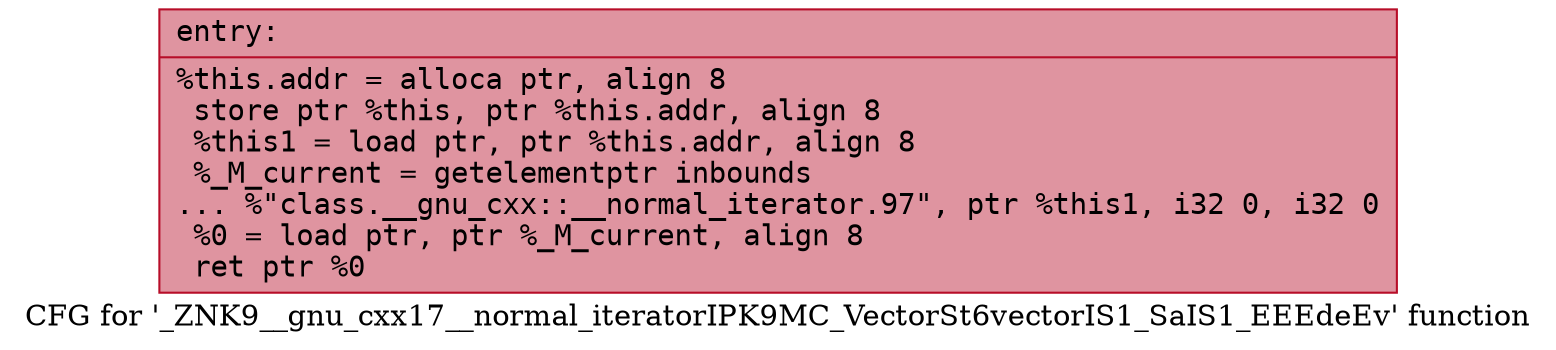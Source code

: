digraph "CFG for '_ZNK9__gnu_cxx17__normal_iteratorIPK9MC_VectorSt6vectorIS1_SaIS1_EEEdeEv' function" {
	label="CFG for '_ZNK9__gnu_cxx17__normal_iteratorIPK9MC_VectorSt6vectorIS1_SaIS1_EEEdeEv' function";

	Node0x55dab4867870 [shape=record,color="#b70d28ff", style=filled, fillcolor="#b70d2870" fontname="Courier",label="{entry:\l|  %this.addr = alloca ptr, align 8\l  store ptr %this, ptr %this.addr, align 8\l  %this1 = load ptr, ptr %this.addr, align 8\l  %_M_current = getelementptr inbounds\l... %\"class.__gnu_cxx::__normal_iterator.97\", ptr %this1, i32 0, i32 0\l  %0 = load ptr, ptr %_M_current, align 8\l  ret ptr %0\l}"];
}
